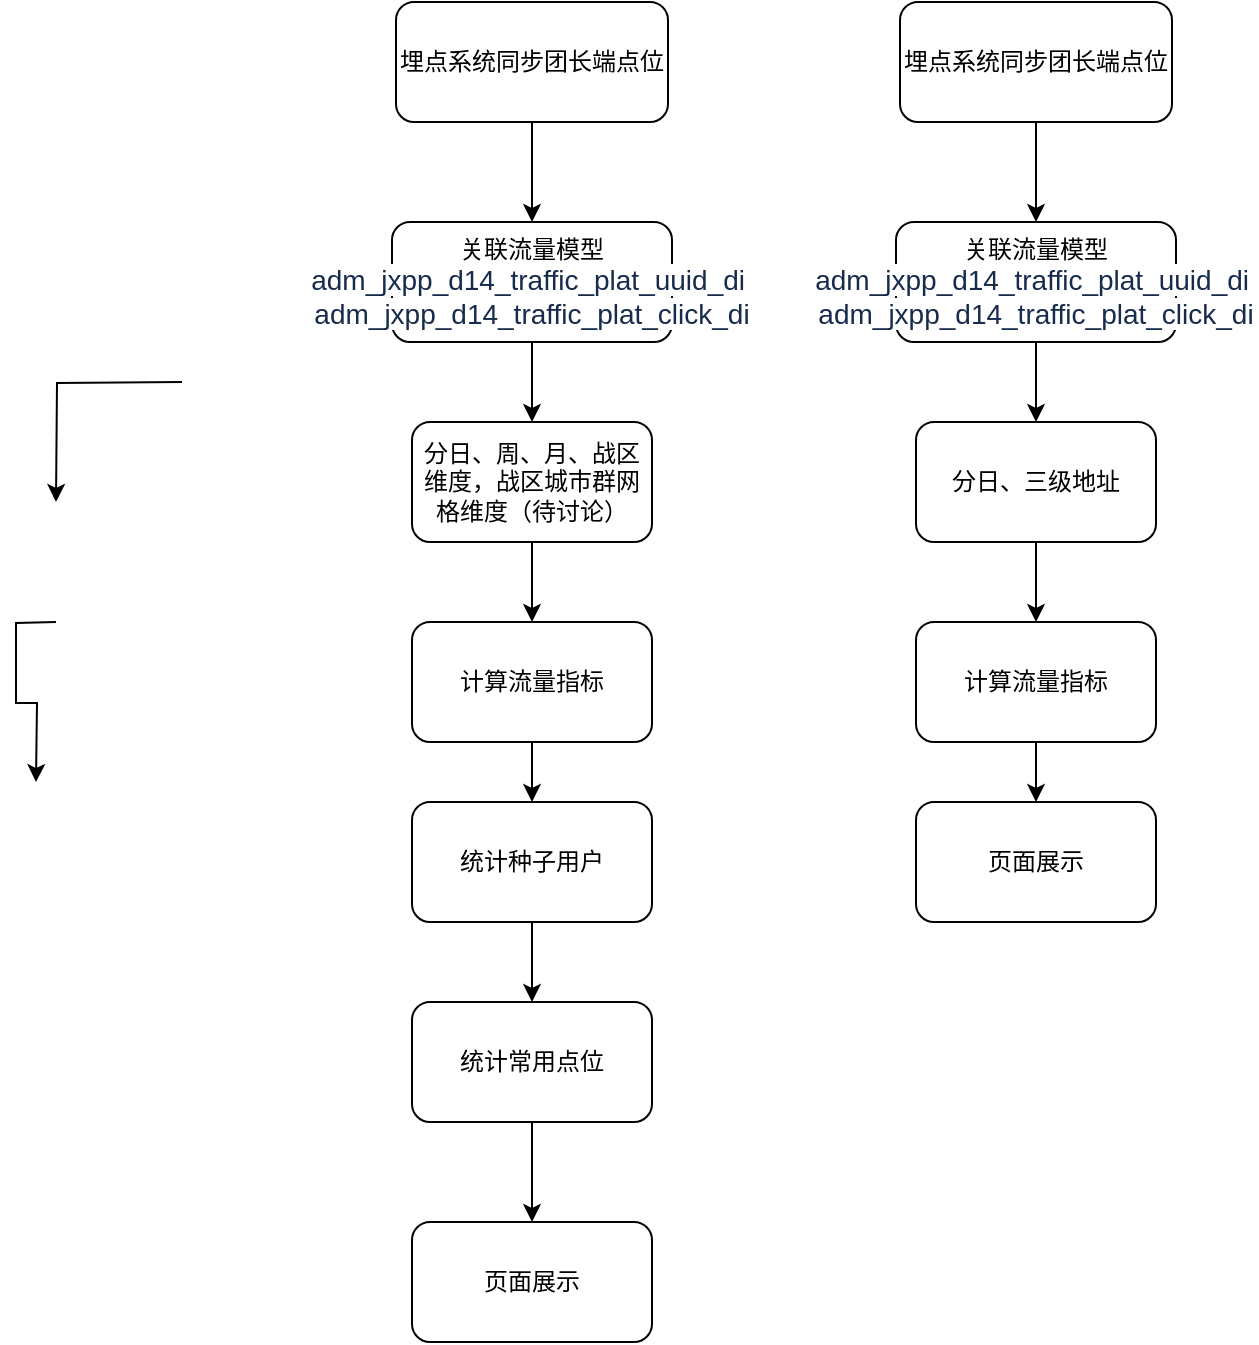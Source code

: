 <mxfile version="17.2.0" type="github">
  <diagram id="7-NCqxPz54c6veT9OWFE" name="第 1 页">
    <mxGraphModel dx="2066" dy="1154" grid="1" gridSize="10" guides="1" tooltips="1" connect="1" arrows="1" fold="1" page="1" pageScale="1" pageWidth="827" pageHeight="1169" math="0" shadow="0">
      <root>
        <mxCell id="0" />
        <mxCell id="1" parent="0" />
        <mxCell id="j6_W3U99VfGVyESWufSH-3" value="" style="edgeStyle=orthogonalEdgeStyle;rounded=0;orthogonalLoop=1;jettySize=auto;html=1;entryX=0.5;entryY=0;entryDx=0;entryDy=0;" edge="1" parent="1" source="j6_W3U99VfGVyESWufSH-1" target="j6_W3U99VfGVyESWufSH-15">
          <mxGeometry relative="1" as="geometry">
            <mxPoint x="420" y="190" as="targetPoint" />
          </mxGeometry>
        </mxCell>
        <mxCell id="j6_W3U99VfGVyESWufSH-1" value="埋点系统同步团长端点位" style="rounded=1;whiteSpace=wrap;html=1;" vertex="1" parent="1">
          <mxGeometry x="350" y="90" width="136" height="60" as="geometry" />
        </mxCell>
        <mxCell id="j6_W3U99VfGVyESWufSH-13" value="" style="edgeStyle=orthogonalEdgeStyle;rounded=0;orthogonalLoop=1;jettySize=auto;html=1;" edge="1" parent="1">
          <mxGeometry relative="1" as="geometry">
            <mxPoint x="180" y="400" as="sourcePoint" />
            <mxPoint x="170" y="480" as="targetPoint" />
          </mxGeometry>
        </mxCell>
        <mxCell id="j6_W3U99VfGVyESWufSH-7" style="edgeStyle=orthogonalEdgeStyle;rounded=0;orthogonalLoop=1;jettySize=auto;html=1;entryX=0.5;entryY=0;entryDx=0;entryDy=0;" edge="1" parent="1">
          <mxGeometry relative="1" as="geometry">
            <mxPoint x="243" y="280" as="sourcePoint" />
            <mxPoint x="180" y="340" as="targetPoint" />
          </mxGeometry>
        </mxCell>
        <mxCell id="j6_W3U99VfGVyESWufSH-18" value="" style="edgeStyle=orthogonalEdgeStyle;rounded=0;orthogonalLoop=1;jettySize=auto;html=1;" edge="1" parent="1" source="j6_W3U99VfGVyESWufSH-15" target="j6_W3U99VfGVyESWufSH-17">
          <mxGeometry relative="1" as="geometry" />
        </mxCell>
        <mxCell id="j6_W3U99VfGVyESWufSH-15" value="关联流量模型&lt;br&gt;&lt;span style=&quot;color: rgb(23 , 43 , 77) ; font-size: 14px ; text-align: left ; background-color: rgb(255 , 255 , 255)&quot;&gt;adm_jxpp_d14_traffic_plat_uuid_di&amp;nbsp;&lt;br&gt;&lt;/span&gt;&lt;span style=&quot;color: rgb(23 , 43 , 77) ; font-family: , &amp;#34;system-ui&amp;#34; , &amp;#34;segoe ui&amp;#34; , &amp;#34;roboto&amp;#34; , &amp;#34;oxygen&amp;#34; , &amp;#34;ubuntu&amp;#34; , &amp;#34;fira sans&amp;#34; , &amp;#34;droid sans&amp;#34; , &amp;#34;helvetica neue&amp;#34; , sans-serif ; font-size: 14px ; text-align: left ; background-color: rgb(255 , 255 , 255)&quot;&gt;adm_jxpp_d14_traffic_plat_click_di&lt;/span&gt;" style="rounded=1;whiteSpace=wrap;html=1;" vertex="1" parent="1">
          <mxGeometry x="348" y="200" width="140" height="60" as="geometry" />
        </mxCell>
        <mxCell id="j6_W3U99VfGVyESWufSH-20" value="" style="edgeStyle=orthogonalEdgeStyle;rounded=0;orthogonalLoop=1;jettySize=auto;html=1;" edge="1" parent="1" source="j6_W3U99VfGVyESWufSH-17" target="j6_W3U99VfGVyESWufSH-19">
          <mxGeometry relative="1" as="geometry" />
        </mxCell>
        <mxCell id="j6_W3U99VfGVyESWufSH-17" value="分日、周、月、战区维度，战区城市群网格维度（待讨论）" style="rounded=1;whiteSpace=wrap;html=1;" vertex="1" parent="1">
          <mxGeometry x="358" y="300" width="120" height="60" as="geometry" />
        </mxCell>
        <mxCell id="j6_W3U99VfGVyESWufSH-22" value="" style="edgeStyle=orthogonalEdgeStyle;rounded=0;orthogonalLoop=1;jettySize=auto;html=1;" edge="1" parent="1" source="j6_W3U99VfGVyESWufSH-19" target="j6_W3U99VfGVyESWufSH-21">
          <mxGeometry relative="1" as="geometry" />
        </mxCell>
        <mxCell id="j6_W3U99VfGVyESWufSH-19" value="&lt;span&gt;计算流量指标&lt;/span&gt;" style="rounded=1;whiteSpace=wrap;html=1;" vertex="1" parent="1">
          <mxGeometry x="358" y="400" width="120" height="60" as="geometry" />
        </mxCell>
        <mxCell id="j6_W3U99VfGVyESWufSH-24" value="" style="edgeStyle=orthogonalEdgeStyle;rounded=0;orthogonalLoop=1;jettySize=auto;html=1;" edge="1" parent="1" source="j6_W3U99VfGVyESWufSH-21" target="j6_W3U99VfGVyESWufSH-23">
          <mxGeometry relative="1" as="geometry" />
        </mxCell>
        <mxCell id="j6_W3U99VfGVyESWufSH-21" value="统计种子用户" style="rounded=1;whiteSpace=wrap;html=1;" vertex="1" parent="1">
          <mxGeometry x="358" y="490" width="120" height="60" as="geometry" />
        </mxCell>
        <mxCell id="j6_W3U99VfGVyESWufSH-27" value="" style="edgeStyle=orthogonalEdgeStyle;rounded=0;orthogonalLoop=1;jettySize=auto;html=1;" edge="1" parent="1" source="j6_W3U99VfGVyESWufSH-23" target="j6_W3U99VfGVyESWufSH-26">
          <mxGeometry relative="1" as="geometry" />
        </mxCell>
        <mxCell id="j6_W3U99VfGVyESWufSH-23" value="统计常用点位" style="rounded=1;whiteSpace=wrap;html=1;" vertex="1" parent="1">
          <mxGeometry x="358" y="590" width="120" height="60" as="geometry" />
        </mxCell>
        <mxCell id="j6_W3U99VfGVyESWufSH-26" value="页面展示" style="rounded=1;whiteSpace=wrap;html=1;" vertex="1" parent="1">
          <mxGeometry x="358" y="700" width="120" height="60" as="geometry" />
        </mxCell>
        <mxCell id="j6_W3U99VfGVyESWufSH-28" value="" style="edgeStyle=orthogonalEdgeStyle;rounded=0;orthogonalLoop=1;jettySize=auto;html=1;entryX=0.5;entryY=0;entryDx=0;entryDy=0;" edge="1" parent="1" source="j6_W3U99VfGVyESWufSH-29" target="j6_W3U99VfGVyESWufSH-31">
          <mxGeometry relative="1" as="geometry">
            <mxPoint x="672" y="190" as="targetPoint" />
          </mxGeometry>
        </mxCell>
        <mxCell id="j6_W3U99VfGVyESWufSH-29" value="埋点系统同步团长端点位" style="rounded=1;whiteSpace=wrap;html=1;" vertex="1" parent="1">
          <mxGeometry x="602" y="90" width="136" height="60" as="geometry" />
        </mxCell>
        <mxCell id="j6_W3U99VfGVyESWufSH-30" value="" style="edgeStyle=orthogonalEdgeStyle;rounded=0;orthogonalLoop=1;jettySize=auto;html=1;" edge="1" parent="1" source="j6_W3U99VfGVyESWufSH-31" target="j6_W3U99VfGVyESWufSH-33">
          <mxGeometry relative="1" as="geometry" />
        </mxCell>
        <mxCell id="j6_W3U99VfGVyESWufSH-31" value="关联流量模型&lt;br&gt;&lt;span style=&quot;color: rgb(23 , 43 , 77) ; font-size: 14px ; text-align: left ; background-color: rgb(255 , 255 , 255)&quot;&gt;adm_jxpp_d14_traffic_plat_uuid_di&amp;nbsp;&lt;br&gt;&lt;/span&gt;&lt;span style=&quot;color: rgb(23 , 43 , 77) ; font-family: , &amp;#34;system-ui&amp;#34; , &amp;#34;segoe ui&amp;#34; , &amp;#34;roboto&amp;#34; , &amp;#34;oxygen&amp;#34; , &amp;#34;ubuntu&amp;#34; , &amp;#34;fira sans&amp;#34; , &amp;#34;droid sans&amp;#34; , &amp;#34;helvetica neue&amp;#34; , sans-serif ; font-size: 14px ; text-align: left ; background-color: rgb(255 , 255 , 255)&quot;&gt;adm_jxpp_d14_traffic_plat_click_di&lt;/span&gt;" style="rounded=1;whiteSpace=wrap;html=1;" vertex="1" parent="1">
          <mxGeometry x="600" y="200" width="140" height="60" as="geometry" />
        </mxCell>
        <mxCell id="j6_W3U99VfGVyESWufSH-32" value="" style="edgeStyle=orthogonalEdgeStyle;rounded=0;orthogonalLoop=1;jettySize=auto;html=1;" edge="1" parent="1" source="j6_W3U99VfGVyESWufSH-33" target="j6_W3U99VfGVyESWufSH-35">
          <mxGeometry relative="1" as="geometry" />
        </mxCell>
        <mxCell id="j6_W3U99VfGVyESWufSH-33" value="分日、三级地址" style="rounded=1;whiteSpace=wrap;html=1;" vertex="1" parent="1">
          <mxGeometry x="610" y="300" width="120" height="60" as="geometry" />
        </mxCell>
        <mxCell id="j6_W3U99VfGVyESWufSH-34" value="" style="edgeStyle=orthogonalEdgeStyle;rounded=0;orthogonalLoop=1;jettySize=auto;html=1;" edge="1" parent="1" source="j6_W3U99VfGVyESWufSH-35">
          <mxGeometry relative="1" as="geometry">
            <mxPoint x="670" y="490" as="targetPoint" />
          </mxGeometry>
        </mxCell>
        <mxCell id="j6_W3U99VfGVyESWufSH-35" value="&lt;span&gt;计算流量指标&lt;/span&gt;" style="rounded=1;whiteSpace=wrap;html=1;" vertex="1" parent="1">
          <mxGeometry x="610" y="400" width="120" height="60" as="geometry" />
        </mxCell>
        <mxCell id="j6_W3U99VfGVyESWufSH-40" value="页面展示" style="rounded=1;whiteSpace=wrap;html=1;" vertex="1" parent="1">
          <mxGeometry x="610" y="490" width="120" height="60" as="geometry" />
        </mxCell>
      </root>
    </mxGraphModel>
  </diagram>
</mxfile>
